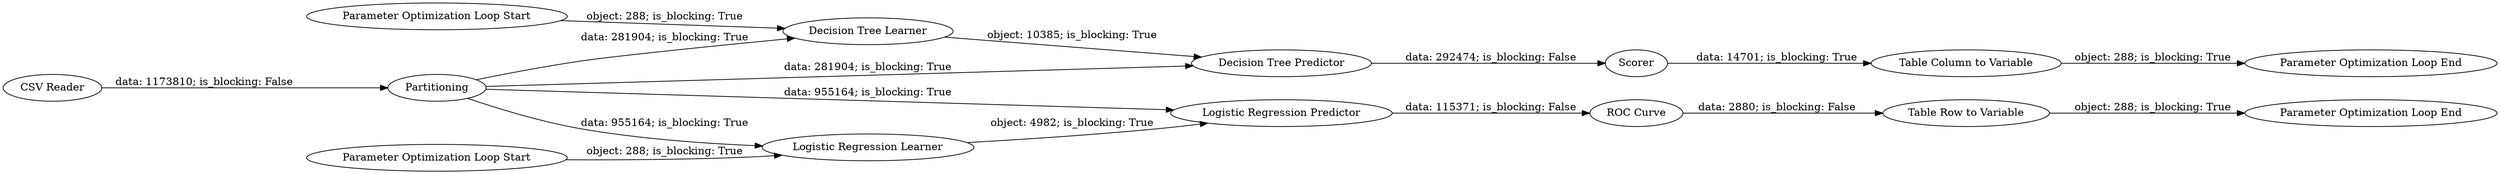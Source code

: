digraph {
	"-3382075153532246781_12" [label=Scorer]
	"-3382075153532246781_8" [label="Decision Tree Learner"]
	"-3382075153532246781_1" [label="CSV Reader"]
	"-3382075153532246781_9" [label="Decision Tree Predictor"]
	"-3382075153532246781_13" [label="Parameter Optimization Loop Start"]
	"-3382075153532246781_19" [label="Parameter Optimization Loop End"]
	"-3382075153532246781_7" [label="Logistic Regression Learner"]
	"-3382075153532246781_14" [label="Parameter Optimization Loop Start"]
	"-3382075153532246781_17" [label="Parameter Optimization Loop End"]
	"-3382075153532246781_6" [label=Partitioning]
	"-3382075153532246781_15" [label="ROC Curve"]
	"-3382075153532246781_16" [label="Table Row to Variable"]
	"-3382075153532246781_10" [label="Logistic Regression Predictor"]
	"-3382075153532246781_20" [label="Table Column to Variable"]
	"-3382075153532246781_15" -> "-3382075153532246781_16" [label="data: 2880; is_blocking: False"]
	"-3382075153532246781_10" -> "-3382075153532246781_15" [label="data: 115371; is_blocking: False"]
	"-3382075153532246781_12" -> "-3382075153532246781_20" [label="data: 14701; is_blocking: True"]
	"-3382075153532246781_6" -> "-3382075153532246781_9" [label="data: 281904; is_blocking: True"]
	"-3382075153532246781_13" -> "-3382075153532246781_7" [label="object: 288; is_blocking: True"]
	"-3382075153532246781_1" -> "-3382075153532246781_6" [label="data: 1173810; is_blocking: False"]
	"-3382075153532246781_20" -> "-3382075153532246781_19" [label="object: 288; is_blocking: True"]
	"-3382075153532246781_6" -> "-3382075153532246781_8" [label="data: 281904; is_blocking: True"]
	"-3382075153532246781_9" -> "-3382075153532246781_12" [label="data: 292474; is_blocking: False"]
	"-3382075153532246781_16" -> "-3382075153532246781_17" [label="object: 288; is_blocking: True"]
	"-3382075153532246781_14" -> "-3382075153532246781_8" [label="object: 288; is_blocking: True"]
	"-3382075153532246781_8" -> "-3382075153532246781_9" [label="object: 10385; is_blocking: True"]
	"-3382075153532246781_6" -> "-3382075153532246781_10" [label="data: 955164; is_blocking: True"]
	"-3382075153532246781_6" -> "-3382075153532246781_7" [label="data: 955164; is_blocking: True"]
	"-3382075153532246781_7" -> "-3382075153532246781_10" [label="object: 4982; is_blocking: True"]
	rankdir=LR
}
